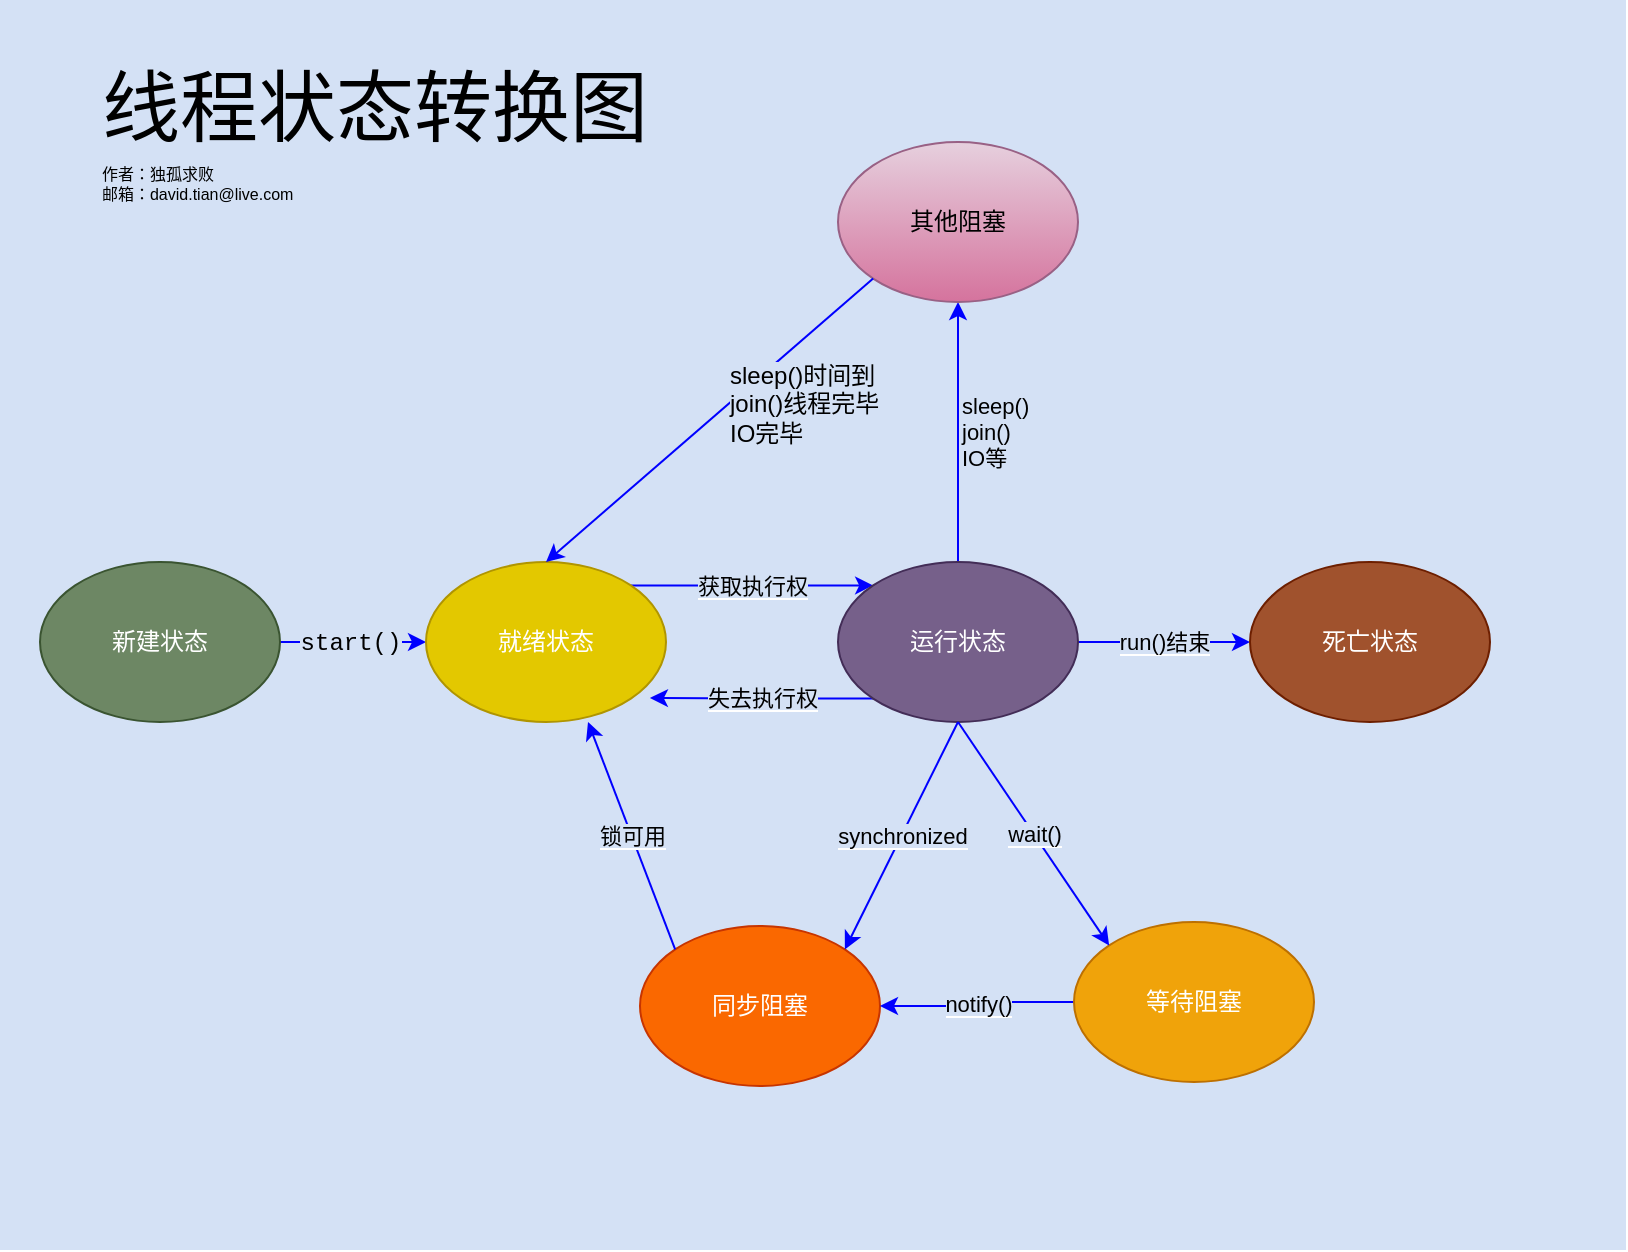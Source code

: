 <mxfile version="12.8.0" type="github">
  <diagram id="ui8iMII7ni_Ps2EaWUE5" name="Page-1">
    <mxGraphModel dx="946" dy="561" grid="0" gridSize="10" guides="1" tooltips="1" connect="1" arrows="1" fold="1" page="1" pageScale="1" pageWidth="850" pageHeight="1100" math="0" shadow="0">
      <root>
        <mxCell id="0" />
        <mxCell id="1" parent="0" />
        <mxCell id="F358hIdaJYuTN_EHL9Ia-22" value="" style="rounded=0;whiteSpace=wrap;html=1;align=center;fillColor=#D4E1F5;strokeColor=none;" vertex="1" parent="1">
          <mxGeometry x="24" y="55" width="813" height="625" as="geometry" />
        </mxCell>
        <mxCell id="F358hIdaJYuTN_EHL9Ia-3" style="edgeStyle=orthogonalEdgeStyle;rounded=0;orthogonalLoop=1;jettySize=auto;html=1;exitX=1;exitY=0.5;exitDx=0;exitDy=0;entryX=0;entryY=0.5;entryDx=0;entryDy=0;labelBorderColor=none;strokeColor=#0000FF;" edge="1" parent="1" source="F358hIdaJYuTN_EHL9Ia-1" target="F358hIdaJYuTN_EHL9Ia-2">
          <mxGeometry relative="1" as="geometry" />
        </mxCell>
        <mxCell id="F358hIdaJYuTN_EHL9Ia-24" value="start()" style="text;html=1;align=center;verticalAlign=middle;resizable=0;points=[];labelBackgroundColor=#D4E1F5;fontFamily=Courier New;" vertex="1" connectable="0" parent="F358hIdaJYuTN_EHL9Ia-3">
          <mxGeometry x="-0.041" y="-1" relative="1" as="geometry">
            <mxPoint as="offset" />
          </mxGeometry>
        </mxCell>
        <mxCell id="F358hIdaJYuTN_EHL9Ia-1" value="新建状态" style="ellipse;whiteSpace=wrap;html=1;fillColor=#6d8764;strokeColor=#3A5431;fontColor=#ffffff;" vertex="1" parent="1">
          <mxGeometry x="44" y="336" width="120" height="80" as="geometry" />
        </mxCell>
        <mxCell id="F358hIdaJYuTN_EHL9Ia-6" value="&lt;span style=&quot;background-color: rgb(212 , 225 , 245)&quot;&gt;获取执行权&lt;/span&gt;" style="edgeStyle=orthogonalEdgeStyle;rounded=0;orthogonalLoop=1;jettySize=auto;html=1;exitX=1;exitY=0;exitDx=0;exitDy=0;entryX=0;entryY=0;entryDx=0;entryDy=0;strokeColor=#0000FF;" edge="1" parent="1" source="F358hIdaJYuTN_EHL9Ia-2" target="F358hIdaJYuTN_EHL9Ia-4">
          <mxGeometry relative="1" as="geometry" />
        </mxCell>
        <mxCell id="F358hIdaJYuTN_EHL9Ia-2" value="就绪状态" style="ellipse;whiteSpace=wrap;html=1;fillColor=#e3c800;strokeColor=#B09500;fontColor=#ffffff;" vertex="1" parent="1">
          <mxGeometry x="237" y="336" width="120" height="80" as="geometry" />
        </mxCell>
        <mxCell id="F358hIdaJYuTN_EHL9Ia-7" value="&lt;span style=&quot;background-color: rgb(212 , 225 , 245)&quot;&gt;失去执行权&lt;/span&gt;" style="edgeStyle=orthogonalEdgeStyle;rounded=0;orthogonalLoop=1;jettySize=auto;html=1;exitX=0;exitY=1;exitDx=0;exitDy=0;entryX=0.933;entryY=0.85;entryDx=0;entryDy=0;entryPerimeter=0;strokeColor=#0000FF;" edge="1" parent="1" source="F358hIdaJYuTN_EHL9Ia-4" target="F358hIdaJYuTN_EHL9Ia-2">
          <mxGeometry relative="1" as="geometry" />
        </mxCell>
        <mxCell id="F358hIdaJYuTN_EHL9Ia-8" value="&lt;span style=&quot;background-color: rgb(212 , 225 , 245)&quot;&gt;run()结束&lt;/span&gt;" style="edgeStyle=orthogonalEdgeStyle;rounded=0;orthogonalLoop=1;jettySize=auto;html=1;entryX=0;entryY=0.5;entryDx=0;entryDy=0;strokeColor=#0000FF;" edge="1" parent="1" source="F358hIdaJYuTN_EHL9Ia-4" target="F358hIdaJYuTN_EHL9Ia-5">
          <mxGeometry relative="1" as="geometry" />
        </mxCell>
        <mxCell id="F358hIdaJYuTN_EHL9Ia-10" value="&lt;span style=&quot;&quot;&gt;sleep()&lt;br&gt;join()&lt;br&gt;IO等&lt;/span&gt;" style="edgeStyle=orthogonalEdgeStyle;rounded=0;orthogonalLoop=1;jettySize=auto;html=1;exitX=0.5;exitY=0;exitDx=0;exitDy=0;entryX=0.5;entryY=1;entryDx=0;entryDy=0;align=left;labelBackgroundColor=#D4E1F5;strokeColor=#0000FF;" edge="1" parent="1" source="F358hIdaJYuTN_EHL9Ia-4" target="F358hIdaJYuTN_EHL9Ia-9">
          <mxGeometry relative="1" as="geometry" />
        </mxCell>
        <mxCell id="F358hIdaJYuTN_EHL9Ia-4" value="运行状态" style="ellipse;whiteSpace=wrap;html=1;fillColor=#76608a;strokeColor=#432D57;fontColor=#ffffff;" vertex="1" parent="1">
          <mxGeometry x="443" y="336" width="120" height="80" as="geometry" />
        </mxCell>
        <mxCell id="F358hIdaJYuTN_EHL9Ia-5" value="死亡状态" style="ellipse;whiteSpace=wrap;html=1;fillColor=#a0522d;strokeColor=#6D1F00;fontColor=#ffffff;" vertex="1" parent="1">
          <mxGeometry x="649" y="336" width="120" height="80" as="geometry" />
        </mxCell>
        <mxCell id="F358hIdaJYuTN_EHL9Ia-9" value="其他阻塞" style="ellipse;whiteSpace=wrap;html=1;gradientColor=#d5739d;fillColor=#e6d0de;strokeColor=#996185;" vertex="1" parent="1">
          <mxGeometry x="443" y="126" width="120" height="80" as="geometry" />
        </mxCell>
        <mxCell id="F358hIdaJYuTN_EHL9Ia-12" value="" style="endArrow=classic;html=1;exitX=0;exitY=1;exitDx=0;exitDy=0;entryX=0.5;entryY=0;entryDx=0;entryDy=0;strokeColor=#0000FF;" edge="1" parent="1" source="F358hIdaJYuTN_EHL9Ia-9" target="F358hIdaJYuTN_EHL9Ia-2">
          <mxGeometry width="50" height="50" relative="1" as="geometry">
            <mxPoint x="399" y="415" as="sourcePoint" />
            <mxPoint x="449" y="365" as="targetPoint" />
          </mxGeometry>
        </mxCell>
        <mxCell id="F358hIdaJYuTN_EHL9Ia-13" value="sleep()时间到&lt;br&gt;join()线程完毕&lt;br&gt;IO完毕" style="text;html=1;align=left;verticalAlign=middle;resizable=0;points=[];labelBackgroundColor=#D4E1F5;" vertex="1" connectable="0" parent="F358hIdaJYuTN_EHL9Ia-12">
          <mxGeometry x="-0.107" y="-1" relative="1" as="geometry">
            <mxPoint as="offset" />
          </mxGeometry>
        </mxCell>
        <mxCell id="F358hIdaJYuTN_EHL9Ia-14" value="同步阻塞" style="ellipse;whiteSpace=wrap;html=1;align=center;fillColor=#fa6800;strokeColor=#C73500;fontColor=#ffffff;" vertex="1" parent="1">
          <mxGeometry x="344" y="518" width="120" height="80" as="geometry" />
        </mxCell>
        <mxCell id="F358hIdaJYuTN_EHL9Ia-15" value="&lt;span style=&quot;background-color: rgb(212 , 225 , 245)&quot;&gt;锁可用&lt;/span&gt;" style="endArrow=classic;html=1;exitX=0;exitY=0;exitDx=0;exitDy=0;entryX=0.675;entryY=1;entryDx=0;entryDy=0;entryPerimeter=0;strokeColor=#0000FF;" edge="1" parent="1" source="F358hIdaJYuTN_EHL9Ia-14" target="F358hIdaJYuTN_EHL9Ia-2">
          <mxGeometry width="50" height="50" relative="1" as="geometry">
            <mxPoint x="399" y="546" as="sourcePoint" />
            <mxPoint x="449" y="496" as="targetPoint" />
          </mxGeometry>
        </mxCell>
        <mxCell id="F358hIdaJYuTN_EHL9Ia-17" value="&lt;span style=&quot;background-color: rgb(212 , 225 , 245)&quot;&gt;notify()&lt;/span&gt;" style="edgeStyle=orthogonalEdgeStyle;rounded=0;orthogonalLoop=1;jettySize=auto;html=1;entryX=1;entryY=0.5;entryDx=0;entryDy=0;strokeColor=#0000FF;" edge="1" parent="1" source="F358hIdaJYuTN_EHL9Ia-16" target="F358hIdaJYuTN_EHL9Ia-14">
          <mxGeometry relative="1" as="geometry" />
        </mxCell>
        <mxCell id="F358hIdaJYuTN_EHL9Ia-16" value="等待阻塞" style="ellipse;whiteSpace=wrap;html=1;align=center;fillColor=#f0a30a;strokeColor=#BD7000;fontColor=#ffffff;" vertex="1" parent="1">
          <mxGeometry x="561" y="516" width="120" height="80" as="geometry" />
        </mxCell>
        <mxCell id="F358hIdaJYuTN_EHL9Ia-19" value="&lt;span style=&quot;background-color: rgb(212 , 225 , 245)&quot;&gt;synchronized&lt;/span&gt;" style="endArrow=classic;html=1;exitX=0.5;exitY=1;exitDx=0;exitDy=0;entryX=1;entryY=0;entryDx=0;entryDy=0;strokeColor=#0000FF;" edge="1" parent="1" source="F358hIdaJYuTN_EHL9Ia-4" target="F358hIdaJYuTN_EHL9Ia-14">
          <mxGeometry width="50" height="50" relative="1" as="geometry">
            <mxPoint x="399" y="693" as="sourcePoint" />
            <mxPoint x="449" y="643" as="targetPoint" />
          </mxGeometry>
        </mxCell>
        <mxCell id="F358hIdaJYuTN_EHL9Ia-21" value="&lt;span style=&quot;background-color: rgb(212 , 225 , 245)&quot;&gt;wait()&lt;/span&gt;" style="endArrow=classic;html=1;exitX=0.5;exitY=1;exitDx=0;exitDy=0;entryX=0;entryY=0;entryDx=0;entryDy=0;strokeColor=#0000FF;" edge="1" parent="1" source="F358hIdaJYuTN_EHL9Ia-4" target="F358hIdaJYuTN_EHL9Ia-16">
          <mxGeometry width="50" height="50" relative="1" as="geometry">
            <mxPoint x="526" y="524" as="sourcePoint" />
            <mxPoint x="449" y="643" as="targetPoint" />
          </mxGeometry>
        </mxCell>
        <mxCell id="F358hIdaJYuTN_EHL9Ia-23" value="&lt;font style=&quot;font-size: 39px&quot;&gt;线程状态转换图&lt;/font&gt;&lt;br&gt;&lt;div style=&quot;text-align: justify&quot;&gt;&lt;span style=&quot;font-size: 8px&quot;&gt;作者：独孤求败&lt;/span&gt;&lt;/div&gt;&lt;font style=&quot;font-size: 8px&quot;&gt;&lt;div style=&quot;text-align: justify&quot;&gt;邮箱：david.tian@live.com&lt;/div&gt;&lt;/font&gt;" style="text;html=1;strokeColor=none;fillColor=none;align=center;verticalAlign=middle;whiteSpace=wrap;rounded=0;" vertex="1" parent="1">
          <mxGeometry x="51" y="78" width="321" height="87" as="geometry" />
        </mxCell>
      </root>
    </mxGraphModel>
  </diagram>
</mxfile>

